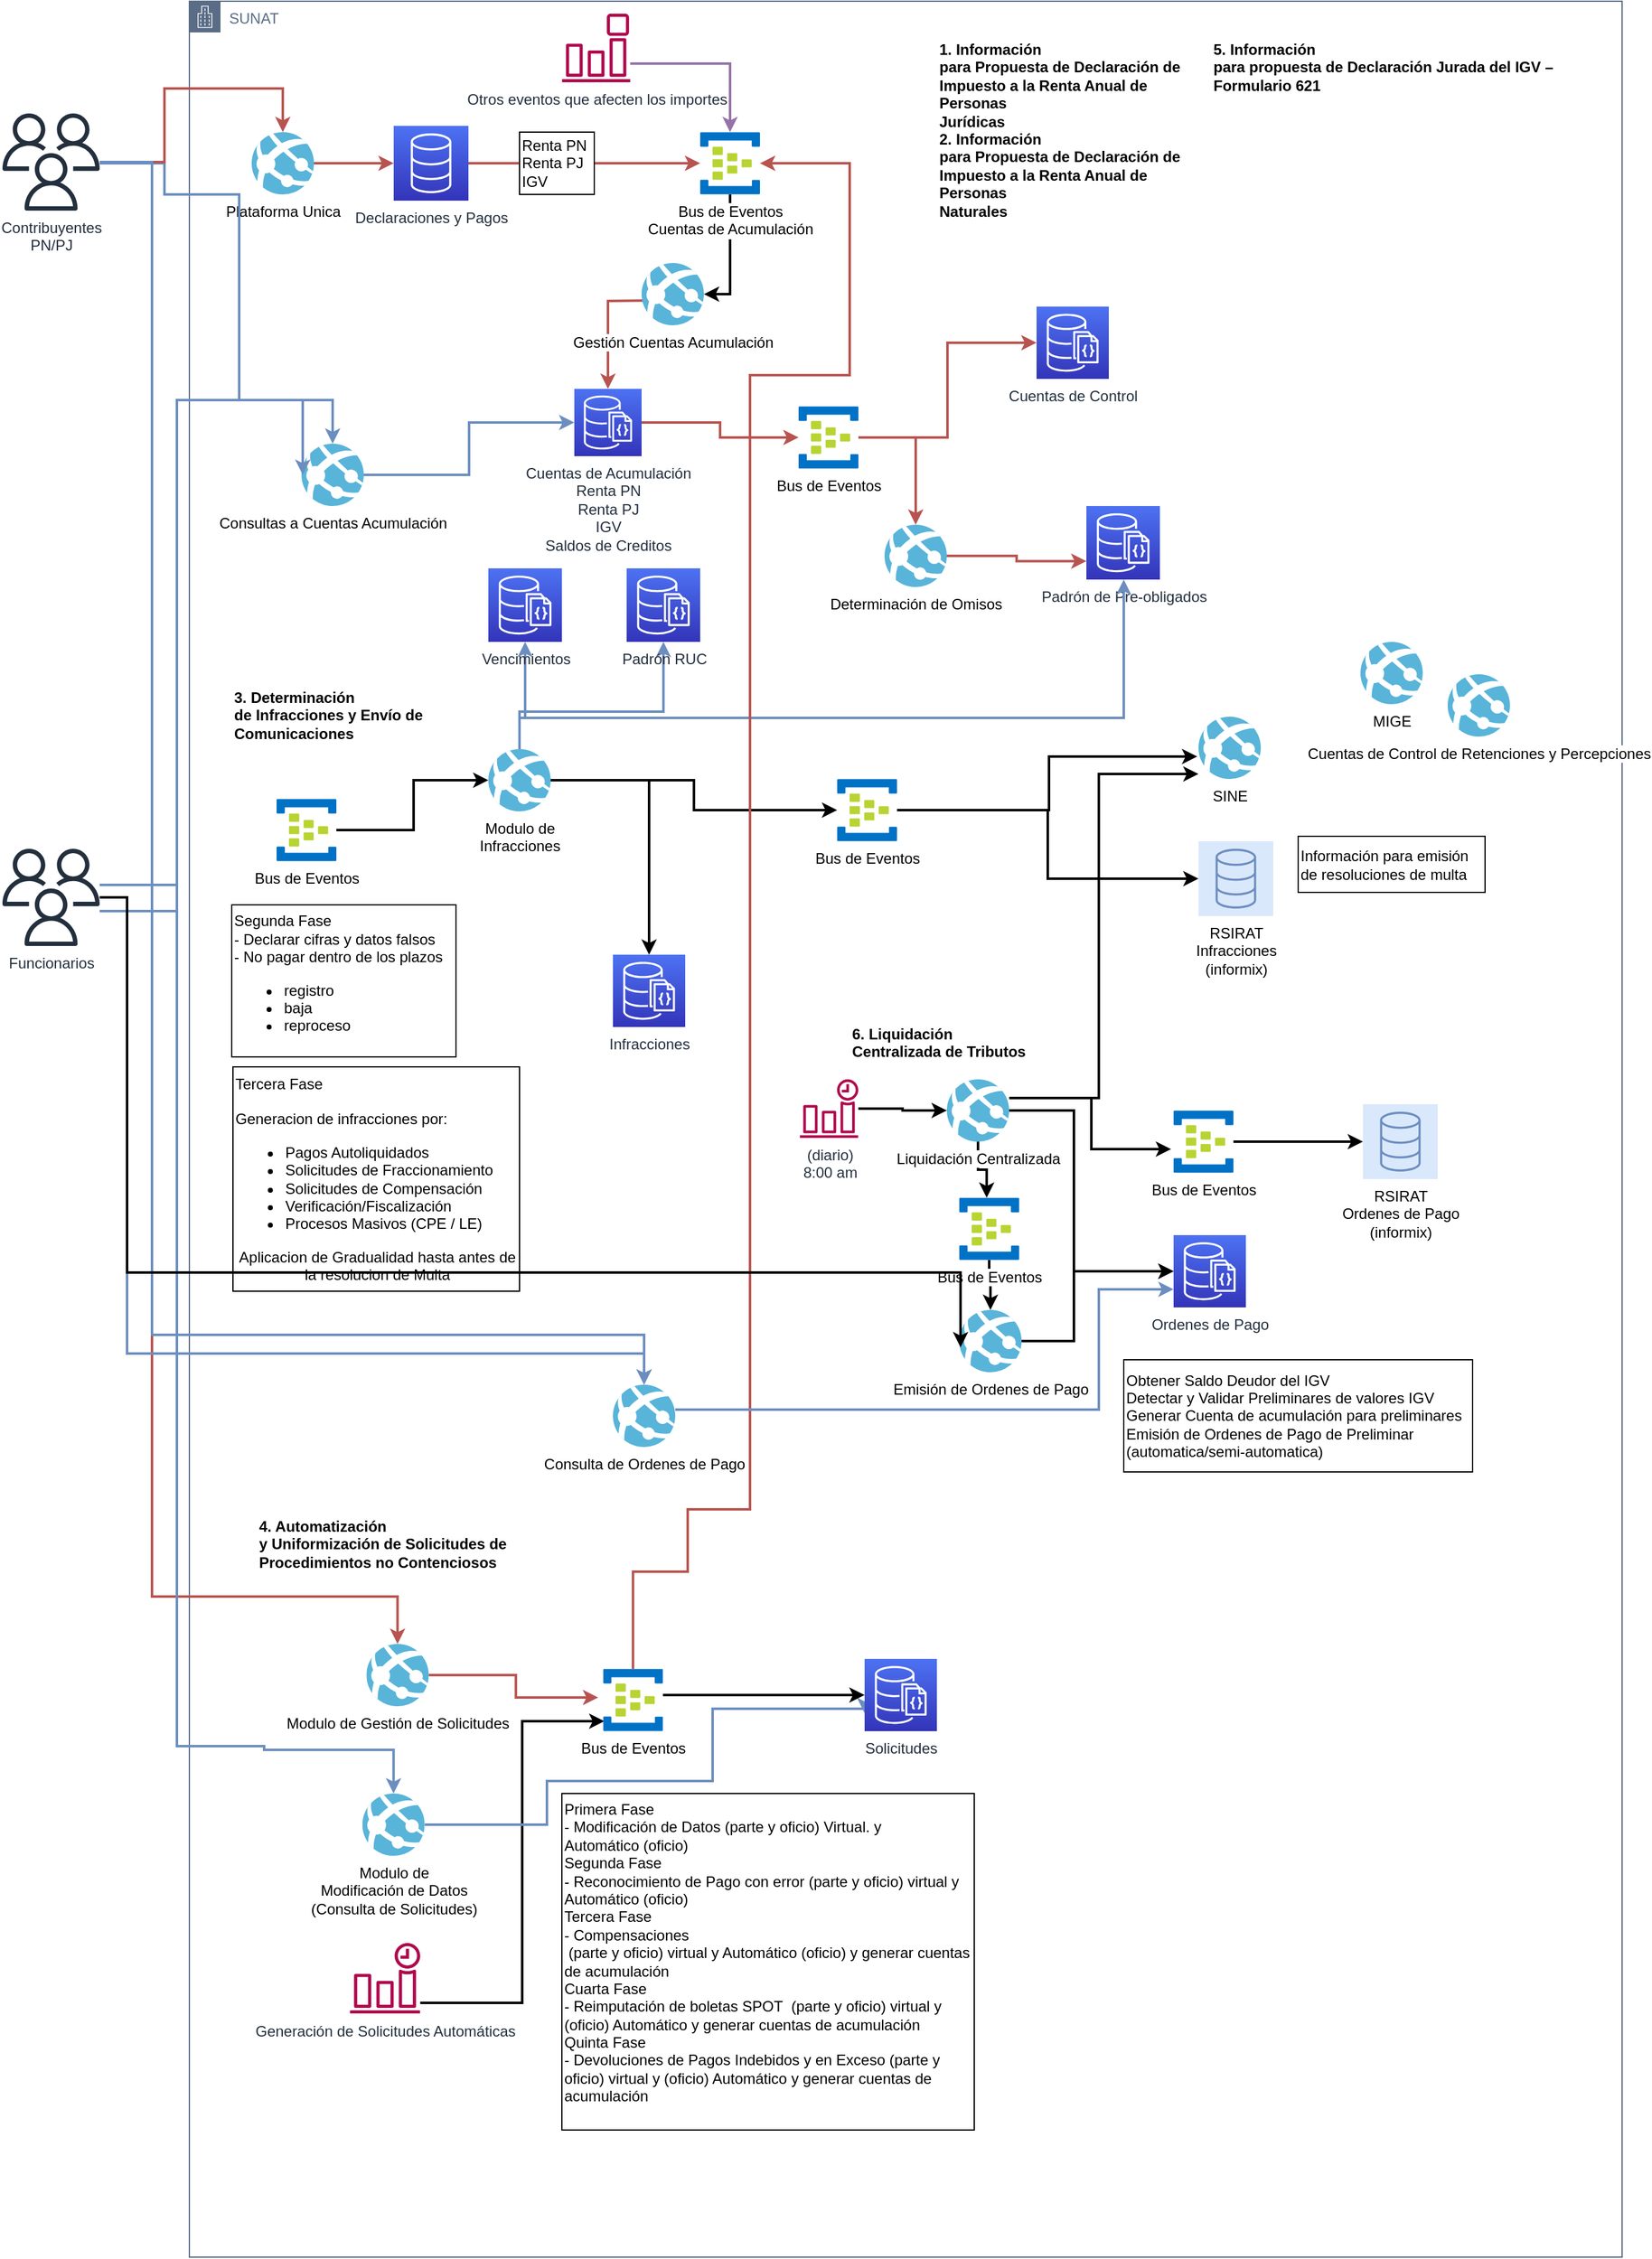 <mxfile version="20.0.3" type="github">
  <diagram id="YyVtHMCVjJAJdgX77xl3" name="Page-1">
    <mxGraphModel dx="1422" dy="737" grid="1" gridSize="10" guides="1" tooltips="1" connect="1" arrows="1" fold="1" page="1" pageScale="1" pageWidth="827" pageHeight="1169" math="0" shadow="0">
      <root>
        <mxCell id="0" />
        <mxCell id="1" parent="0" />
        <mxCell id="Dba_KshNGZGqnBGReFBX-1" value="SUNAT" style="points=[[0,0],[0.25,0],[0.5,0],[0.75,0],[1,0],[1,0.25],[1,0.5],[1,0.75],[1,1],[0.75,1],[0.5,1],[0.25,1],[0,1],[0,0.75],[0,0.5],[0,0.25]];outlineConnect=0;gradientColor=none;html=1;whiteSpace=wrap;fontSize=12;fontStyle=0;container=1;pointerEvents=0;collapsible=0;recursiveResize=0;shape=mxgraph.aws4.group;grIcon=mxgraph.aws4.group_corporate_data_center;strokeColor=#5A6C86;fillColor=none;verticalAlign=top;align=left;spacingLeft=30;fontColor=#5A6C86;dashed=0;" parent="1" vertex="1">
          <mxGeometry x="180" y="130" width="1150" height="1810" as="geometry" />
        </mxCell>
        <mxCell id="Dba_KshNGZGqnBGReFBX-11" style="edgeStyle=orthogonalEdgeStyle;rounded=0;orthogonalLoop=1;jettySize=auto;html=1;fillColor=#f8cecc;strokeColor=#b85450;strokeWidth=2;" parent="Dba_KshNGZGqnBGReFBX-1" source="605iq-lV5Hz9d19N_AwI-5" edge="1" target="Dba_KshNGZGqnBGReFBX-10">
          <mxGeometry relative="1" as="geometry">
            <mxPoint x="519" y="270" as="targetPoint" />
          </mxGeometry>
        </mxCell>
        <mxCell id="Dba_KshNGZGqnBGReFBX-15" style="edgeStyle=orthogonalEdgeStyle;rounded=0;orthogonalLoop=1;jettySize=auto;html=1;entryX=0;entryY=0.5;entryDx=0;entryDy=0;entryPerimeter=0;fillColor=#f8cecc;strokeColor=#b85450;strokeWidth=2;" parent="Dba_KshNGZGqnBGReFBX-1" source="Dba_KshNGZGqnBGReFBX-10" target="605iq-lV5Hz9d19N_AwI-3" edge="1">
          <mxGeometry relative="1" as="geometry">
            <mxPoint x="659" y="224" as="targetPoint" />
          </mxGeometry>
        </mxCell>
        <mxCell id="rfN_ANFpvwZ0smsy0Tpu-48" style="edgeStyle=orthogonalEdgeStyle;rounded=0;orthogonalLoop=1;jettySize=auto;html=1;strokeWidth=2;fillColor=#f8cecc;strokeColor=#b85450;" edge="1" parent="Dba_KshNGZGqnBGReFBX-1" source="Dba_KshNGZGqnBGReFBX-10" target="rfN_ANFpvwZ0smsy0Tpu-46">
          <mxGeometry relative="1" as="geometry" />
        </mxCell>
        <mxCell id="Dba_KshNGZGqnBGReFBX-10" value="Bus de Eventos" style="sketch=0;aspect=fixed;html=1;points=[];align=center;image;fontSize=12;image=img/lib/mscae/Event_Hubs.svg;" parent="Dba_KshNGZGqnBGReFBX-1" vertex="1">
          <mxGeometry x="489" y="325" width="48" height="50" as="geometry" />
        </mxCell>
        <mxCell id="Dba_KshNGZGqnBGReFBX-19" style="edgeStyle=orthogonalEdgeStyle;rounded=0;orthogonalLoop=1;jettySize=auto;html=1;entryX=0;entryY=0.5;entryDx=0;entryDy=0;entryPerimeter=0;fillColor=#dae8fc;strokeColor=#6c8ebf;strokeWidth=2;" parent="Dba_KshNGZGqnBGReFBX-1" source="Dba_KshNGZGqnBGReFBX-16" target="605iq-lV5Hz9d19N_AwI-5" edge="1">
          <mxGeometry relative="1" as="geometry" />
        </mxCell>
        <mxCell id="Dba_KshNGZGqnBGReFBX-16" value="Consultas a Cuentas Acumulación" style="sketch=0;aspect=fixed;html=1;points=[];align=center;image;fontSize=12;image=img/lib/mscae/App_Services.svg;" parent="Dba_KshNGZGqnBGReFBX-1" vertex="1">
          <mxGeometry x="90" y="355" width="50" height="50" as="geometry" />
        </mxCell>
        <mxCell id="605iq-lV5Hz9d19N_AwI-3" value="Cuentas de Control" style="sketch=0;points=[[0,0,0],[0.25,0,0],[0.5,0,0],[0.75,0,0],[1,0,0],[0,1,0],[0.25,1,0],[0.5,1,0],[0.75,1,0],[1,1,0],[0,0.25,0],[0,0.5,0],[0,0.75,0],[1,0.25,0],[1,0.5,0],[1,0.75,0]];outlineConnect=0;fontColor=#232F3E;gradientColor=#4D72F3;gradientDirection=north;fillColor=#3334B9;strokeColor=#ffffff;dashed=0;verticalLabelPosition=bottom;verticalAlign=top;align=center;html=1;fontSize=12;fontStyle=0;aspect=fixed;shape=mxgraph.aws4.resourceIcon;resIcon=mxgraph.aws4.documentdb_with_mongodb_compatibility;" parent="Dba_KshNGZGqnBGReFBX-1" vertex="1">
          <mxGeometry x="680" y="245" width="58" height="58" as="geometry" />
        </mxCell>
        <mxCell id="605iq-lV5Hz9d19N_AwI-4" value="Padrón de Pre-obligados" style="sketch=0;points=[[0,0,0],[0.25,0,0],[0.5,0,0],[0.75,0,0],[1,0,0],[0,1,0],[0.25,1,0],[0.5,1,0],[0.75,1,0],[1,1,0],[0,0.25,0],[0,0.5,0],[0,0.75,0],[1,0.25,0],[1,0.5,0],[1,0.75,0]];outlineConnect=0;fontColor=#232F3E;gradientColor=#4D72F3;gradientDirection=north;fillColor=#3334B9;strokeColor=#ffffff;dashed=0;verticalLabelPosition=bottom;verticalAlign=top;align=center;html=1;fontSize=12;fontStyle=0;aspect=fixed;shape=mxgraph.aws4.resourceIcon;resIcon=mxgraph.aws4.documentdb_with_mongodb_compatibility;" parent="Dba_KshNGZGqnBGReFBX-1" vertex="1">
          <mxGeometry x="720" y="405" width="59" height="59" as="geometry" />
        </mxCell>
        <mxCell id="605iq-lV5Hz9d19N_AwI-5" value="Cuentas de Acumulación&lt;br&gt;Renta PN&lt;br&gt;Renta PJ&lt;br&gt;IGV&lt;br&gt;Saldos de Creditos" style="sketch=0;points=[[0,0,0],[0.25,0,0],[0.5,0,0],[0.75,0,0],[1,0,0],[0,1,0],[0.25,1,0],[0.5,1,0],[0.75,1,0],[1,1,0],[0,0.25,0],[0,0.5,0],[0,0.75,0],[1,0.25,0],[1,0.5,0],[1,0.75,0]];outlineConnect=0;gradientDirection=north;dashed=0;verticalLabelPosition=bottom;verticalAlign=top;align=center;html=1;fontSize=12;fontStyle=0;aspect=fixed;shape=mxgraph.aws4.resourceIcon;resIcon=mxgraph.aws4.documentdb_with_mongodb_compatibility;fillColor=#3334B9;strokeColor=#ffffff;fontColor=#232F3E;gradientColor=#4D72F3;" parent="Dba_KshNGZGqnBGReFBX-1" vertex="1">
          <mxGeometry x="309" y="311" width="54" height="54" as="geometry" />
        </mxCell>
        <mxCell id="605iq-lV5Hz9d19N_AwI-18" style="edgeStyle=orthogonalEdgeStyle;rounded=0;orthogonalLoop=1;jettySize=auto;html=1;strokeWidth=2;fillColor=#f8cecc;strokeColor=#b85450;" parent="Dba_KshNGZGqnBGReFBX-1" source="605iq-lV5Hz9d19N_AwI-8" target="605iq-lV5Hz9d19N_AwI-15" edge="1">
          <mxGeometry relative="1" as="geometry" />
        </mxCell>
        <mxCell id="605iq-lV5Hz9d19N_AwI-8" value="Plataforma Unica" style="sketch=0;aspect=fixed;html=1;points=[];align=center;image;fontSize=12;image=img/lib/mscae/App_Services.svg;" parent="Dba_KshNGZGqnBGReFBX-1" vertex="1">
          <mxGeometry x="50" y="105" width="50" height="50" as="geometry" />
        </mxCell>
        <mxCell id="605iq-lV5Hz9d19N_AwI-13" style="edgeStyle=orthogonalEdgeStyle;rounded=0;orthogonalLoop=1;jettySize=auto;html=1;fillColor=#f8cecc;strokeColor=#b85450;strokeWidth=2;" parent="Dba_KshNGZGqnBGReFBX-1" target="605iq-lV5Hz9d19N_AwI-5" edge="1">
          <mxGeometry relative="1" as="geometry">
            <mxPoint x="383" y="240" as="sourcePoint" />
          </mxGeometry>
        </mxCell>
        <mxCell id="rfN_ANFpvwZ0smsy0Tpu-47" style="edgeStyle=orthogonalEdgeStyle;rounded=0;orthogonalLoop=1;jettySize=auto;html=1;strokeWidth=2;" edge="1" parent="Dba_KshNGZGqnBGReFBX-1" source="605iq-lV5Hz9d19N_AwI-9" target="rfN_ANFpvwZ0smsy0Tpu-45">
          <mxGeometry relative="1" as="geometry">
            <Array as="points">
              <mxPoint x="434" y="235" />
            </Array>
          </mxGeometry>
        </mxCell>
        <mxCell id="605iq-lV5Hz9d19N_AwI-9" value="Bus de Eventos&lt;br&gt;Cuentas de Acumulación" style="sketch=0;aspect=fixed;html=1;points=[];align=center;image;fontSize=12;image=img/lib/mscae/Event_Hubs.svg;" parent="Dba_KshNGZGqnBGReFBX-1" vertex="1">
          <mxGeometry x="410" y="105" width="48" height="50" as="geometry" />
        </mxCell>
        <mxCell id="605iq-lV5Hz9d19N_AwI-17" style="edgeStyle=orthogonalEdgeStyle;rounded=0;orthogonalLoop=1;jettySize=auto;html=1;strokeWidth=2;fillColor=#f8cecc;strokeColor=#b85450;" parent="Dba_KshNGZGqnBGReFBX-1" source="605iq-lV5Hz9d19N_AwI-15" target="605iq-lV5Hz9d19N_AwI-9" edge="1">
          <mxGeometry relative="1" as="geometry" />
        </mxCell>
        <mxCell id="605iq-lV5Hz9d19N_AwI-15" value="Declaraciones y Pagos" style="sketch=0;points=[[0,0,0],[0.25,0,0],[0.5,0,0],[0.75,0,0],[1,0,0],[0,1,0],[0.25,1,0],[0.5,1,0],[0.75,1,0],[1,1,0],[0,0.25,0],[0,0.5,0],[0,0.75,0],[1,0.25,0],[1,0.5,0],[1,0.75,0]];outlineConnect=0;fontColor=#232F3E;gradientColor=#4D72F3;gradientDirection=north;fillColor=#3334B9;strokeColor=#ffffff;dashed=0;verticalLabelPosition=bottom;verticalAlign=top;align=center;html=1;fontSize=12;fontStyle=0;aspect=fixed;shape=mxgraph.aws4.resourceIcon;resIcon=mxgraph.aws4.database;" parent="Dba_KshNGZGqnBGReFBX-1" vertex="1">
          <mxGeometry x="164" y="100" width="60" height="60" as="geometry" />
        </mxCell>
        <mxCell id="rfN_ANFpvwZ0smsy0Tpu-8" style="edgeStyle=orthogonalEdgeStyle;rounded=0;orthogonalLoop=1;jettySize=auto;html=1;strokeWidth=2;" edge="1" parent="Dba_KshNGZGqnBGReFBX-1" source="rfN_ANFpvwZ0smsy0Tpu-2" target="rfN_ANFpvwZ0smsy0Tpu-3">
          <mxGeometry relative="1" as="geometry" />
        </mxCell>
        <mxCell id="rfN_ANFpvwZ0smsy0Tpu-11" style="edgeStyle=orthogonalEdgeStyle;rounded=0;orthogonalLoop=1;jettySize=auto;html=1;strokeWidth=2;fillColor=#dae8fc;strokeColor=#6c8ebf;" edge="1" parent="Dba_KshNGZGqnBGReFBX-1" source="rfN_ANFpvwZ0smsy0Tpu-2" target="605iq-lV5Hz9d19N_AwI-4">
          <mxGeometry relative="1" as="geometry">
            <Array as="points">
              <mxPoint x="265" y="575" />
              <mxPoint x="750" y="575" />
            </Array>
          </mxGeometry>
        </mxCell>
        <mxCell id="rfN_ANFpvwZ0smsy0Tpu-12" style="edgeStyle=orthogonalEdgeStyle;rounded=0;orthogonalLoop=1;jettySize=auto;html=1;strokeWidth=2;" edge="1" parent="Dba_KshNGZGqnBGReFBX-1" source="rfN_ANFpvwZ0smsy0Tpu-2" target="rfN_ANFpvwZ0smsy0Tpu-4">
          <mxGeometry relative="1" as="geometry">
            <Array as="points" />
          </mxGeometry>
        </mxCell>
        <mxCell id="rfN_ANFpvwZ0smsy0Tpu-14" style="edgeStyle=orthogonalEdgeStyle;rounded=0;orthogonalLoop=1;jettySize=auto;html=1;entryX=0.5;entryY=1;entryDx=0;entryDy=0;entryPerimeter=0;strokeWidth=2;strokeColor=#6c8ebf;fillColor=#dae8fc;" edge="1" parent="Dba_KshNGZGqnBGReFBX-1" source="rfN_ANFpvwZ0smsy0Tpu-2" target="rfN_ANFpvwZ0smsy0Tpu-13">
          <mxGeometry relative="1" as="geometry">
            <Array as="points">
              <mxPoint x="265" y="575" />
              <mxPoint x="270" y="575" />
            </Array>
          </mxGeometry>
        </mxCell>
        <mxCell id="rfN_ANFpvwZ0smsy0Tpu-69" style="edgeStyle=orthogonalEdgeStyle;rounded=0;orthogonalLoop=1;jettySize=auto;html=1;entryX=0.5;entryY=1;entryDx=0;entryDy=0;entryPerimeter=0;strokeWidth=2;strokeColor=#6c8ebf;fillColor=#dae8fc;" edge="1" parent="Dba_KshNGZGqnBGReFBX-1" source="rfN_ANFpvwZ0smsy0Tpu-2" target="rfN_ANFpvwZ0smsy0Tpu-53">
          <mxGeometry relative="1" as="geometry">
            <Array as="points">
              <mxPoint x="265" y="570" />
              <mxPoint x="381" y="570" />
            </Array>
          </mxGeometry>
        </mxCell>
        <mxCell id="rfN_ANFpvwZ0smsy0Tpu-2" value="Modulo de &lt;br&gt;Infracciones" style="sketch=0;aspect=fixed;html=1;points=[];align=center;image;fontSize=12;image=img/lib/mscae/App_Services.svg;" vertex="1" parent="Dba_KshNGZGqnBGReFBX-1">
          <mxGeometry x="240" y="600" width="50" height="50" as="geometry" />
        </mxCell>
        <mxCell id="rfN_ANFpvwZ0smsy0Tpu-3" value="Infracciones" style="sketch=0;points=[[0,0,0],[0.25,0,0],[0.5,0,0],[0.75,0,0],[1,0,0],[0,1,0],[0.25,1,0],[0.5,1,0],[0.75,1,0],[1,1,0],[0,0.25,0],[0,0.5,0],[0,0.75,0],[1,0.25,0],[1,0.5,0],[1,0.75,0]];outlineConnect=0;fontColor=#232F3E;gradientColor=#4D72F3;gradientDirection=north;fillColor=#3334B9;strokeColor=#ffffff;dashed=0;verticalLabelPosition=bottom;verticalAlign=top;align=center;html=1;fontSize=12;fontStyle=0;aspect=fixed;shape=mxgraph.aws4.resourceIcon;resIcon=mxgraph.aws4.documentdb_with_mongodb_compatibility;" vertex="1" parent="Dba_KshNGZGqnBGReFBX-1">
          <mxGeometry x="340" y="765" width="58" height="58" as="geometry" />
        </mxCell>
        <mxCell id="rfN_ANFpvwZ0smsy0Tpu-7" style="edgeStyle=orthogonalEdgeStyle;rounded=0;orthogonalLoop=1;jettySize=auto;html=1;strokeWidth=2;" edge="1" parent="Dba_KshNGZGqnBGReFBX-1" source="rfN_ANFpvwZ0smsy0Tpu-4" target="rfN_ANFpvwZ0smsy0Tpu-5">
          <mxGeometry relative="1" as="geometry" />
        </mxCell>
        <mxCell id="rfN_ANFpvwZ0smsy0Tpu-68" style="edgeStyle=orthogonalEdgeStyle;rounded=0;orthogonalLoop=1;jettySize=auto;html=1;entryX=-0.02;entryY=0.64;entryDx=0;entryDy=0;entryPerimeter=0;strokeWidth=2;" edge="1" parent="Dba_KshNGZGqnBGReFBX-1" source="rfN_ANFpvwZ0smsy0Tpu-4" target="rfN_ANFpvwZ0smsy0Tpu-67">
          <mxGeometry relative="1" as="geometry">
            <Array as="points">
              <mxPoint x="690" y="649" />
              <mxPoint x="690" y="606" />
            </Array>
          </mxGeometry>
        </mxCell>
        <mxCell id="rfN_ANFpvwZ0smsy0Tpu-4" value="Bus de Eventos" style="sketch=0;aspect=fixed;html=1;points=[];align=center;image;fontSize=12;image=img/lib/mscae/Event_Hubs.svg;" vertex="1" parent="Dba_KshNGZGqnBGReFBX-1">
          <mxGeometry x="520" y="624" width="48" height="50" as="geometry" />
        </mxCell>
        <mxCell id="rfN_ANFpvwZ0smsy0Tpu-5" value="RSIRAT&lt;br&gt;Infracciones&lt;br&gt;(informix)" style="sketch=0;points=[[0,0,0],[0.25,0,0],[0.5,0,0],[0.75,0,0],[1,0,0],[0,1,0],[0.25,1,0],[0.5,1,0],[0.75,1,0],[1,1,0],[0,0.25,0],[0,0.5,0],[0,0.75,0],[1,0.25,0],[1,0.5,0],[1,0.75,0]];outlineConnect=0;gradientDirection=north;dashed=0;verticalLabelPosition=bottom;verticalAlign=top;align=center;html=1;fontSize=12;fontStyle=0;aspect=fixed;shape=mxgraph.aws4.resourceIcon;resIcon=mxgraph.aws4.database;fillColor=#dae8fc;strokeColor=#6c8ebf;" vertex="1" parent="Dba_KshNGZGqnBGReFBX-1">
          <mxGeometry x="810" y="674" width="60" height="60" as="geometry" />
        </mxCell>
        <mxCell id="rfN_ANFpvwZ0smsy0Tpu-10" style="edgeStyle=orthogonalEdgeStyle;rounded=0;orthogonalLoop=1;jettySize=auto;html=1;strokeWidth=2;" edge="1" parent="Dba_KshNGZGqnBGReFBX-1" source="rfN_ANFpvwZ0smsy0Tpu-9" target="rfN_ANFpvwZ0smsy0Tpu-2">
          <mxGeometry relative="1" as="geometry">
            <Array as="points">
              <mxPoint x="180" y="665" />
              <mxPoint x="180" y="625" />
            </Array>
          </mxGeometry>
        </mxCell>
        <mxCell id="rfN_ANFpvwZ0smsy0Tpu-9" value="Bus de Eventos" style="sketch=0;aspect=fixed;html=1;points=[];align=center;image;fontSize=12;image=img/lib/mscae/Event_Hubs.svg;" vertex="1" parent="Dba_KshNGZGqnBGReFBX-1">
          <mxGeometry x="70" y="640" width="48" height="50" as="geometry" />
        </mxCell>
        <mxCell id="rfN_ANFpvwZ0smsy0Tpu-13" value="Vencimientos" style="sketch=0;points=[[0,0,0],[0.25,0,0],[0.5,0,0],[0.75,0,0],[1,0,0],[0,1,0],[0.25,1,0],[0.5,1,0],[0.75,1,0],[1,1,0],[0,0.25,0],[0,0.5,0],[0,0.75,0],[1,0.25,0],[1,0.5,0],[1,0.75,0]];outlineConnect=0;fontColor=#232F3E;gradientColor=#4D72F3;gradientDirection=north;fillColor=#3334B9;strokeColor=#ffffff;dashed=0;verticalLabelPosition=bottom;verticalAlign=top;align=center;html=1;fontSize=12;fontStyle=0;aspect=fixed;shape=mxgraph.aws4.resourceIcon;resIcon=mxgraph.aws4.documentdb_with_mongodb_compatibility;" vertex="1" parent="Dba_KshNGZGqnBGReFBX-1">
          <mxGeometry x="240" y="455" width="59" height="59" as="geometry" />
        </mxCell>
        <mxCell id="rfN_ANFpvwZ0smsy0Tpu-30" style="edgeStyle=orthogonalEdgeStyle;rounded=0;orthogonalLoop=1;jettySize=auto;html=1;entryX=-0.083;entryY=0.46;entryDx=0;entryDy=0;entryPerimeter=0;strokeWidth=2;fillColor=#f8cecc;strokeColor=#b85450;" edge="1" parent="Dba_KshNGZGqnBGReFBX-1" source="rfN_ANFpvwZ0smsy0Tpu-15" target="rfN_ANFpvwZ0smsy0Tpu-27">
          <mxGeometry relative="1" as="geometry" />
        </mxCell>
        <mxCell id="rfN_ANFpvwZ0smsy0Tpu-15" value="Modulo de Gestión de Solicitudes" style="sketch=0;aspect=fixed;html=1;points=[];align=center;image;fontSize=12;image=img/lib/mscae/App_Services.svg;" vertex="1" parent="Dba_KshNGZGqnBGReFBX-1">
          <mxGeometry x="142.13" y="1318" width="50" height="50" as="geometry" />
        </mxCell>
        <mxCell id="rfN_ANFpvwZ0smsy0Tpu-16" value="&lt;b style=&quot;mso-bidi-font-weight:normal&quot;&gt;&lt;span lang=&quot;ES&quot;&gt;3. Determinación&lt;br&gt;de Infracciones y Envío de Comunicaciones&lt;/span&gt;&lt;/b&gt;" style="text;whiteSpace=wrap;html=1;" vertex="1" parent="Dba_KshNGZGqnBGReFBX-1">
          <mxGeometry x="33.5" y="545" width="160" height="50" as="geometry" />
        </mxCell>
        <mxCell id="rfN_ANFpvwZ0smsy0Tpu-17" value="&lt;b style=&quot;mso-bidi-font-weight:normal&quot;&gt;&lt;span lang=&quot;ES&quot;&gt;1. Información&lt;br&gt;para Propuesta de Declaración de Impuesto a la Renta Anual de Personas&lt;br&gt;Jurídicas&lt;br&gt;&lt;/span&gt;&lt;/b&gt;&lt;b&gt;&lt;span style=&quot;font-size:9.0pt;font-family:&amp;quot;Arial&amp;quot;,sans-serif;mso-fareast-font-family:&lt;br/&gt;Arial;mso-ansi-language:ES;mso-fareast-language:ES-PE;mso-bidi-language:AR-SA&quot; lang=&quot;ES&quot;&gt;2. Información&lt;br/&gt;para Propuesta de Declaración de Impuesto a la Renta Anual de Personas&lt;br/&gt;Naturales&lt;/span&gt;&lt;/b&gt;&lt;b style=&quot;mso-bidi-font-weight:normal&quot;&gt;&lt;span lang=&quot;ES&quot;&gt;&lt;span style=&quot;mso-spacerun:yes&quot;&gt;&amp;nbsp;&amp;nbsp;&lt;br&gt;&lt;br&gt;&lt;/span&gt;&lt;/span&gt;&lt;/b&gt;" style="text;whiteSpace=wrap;html=1;" vertex="1" parent="Dba_KshNGZGqnBGReFBX-1">
          <mxGeometry x="600" y="25" width="200" height="150" as="geometry" />
        </mxCell>
        <mxCell id="rfN_ANFpvwZ0smsy0Tpu-19" value="&lt;div&gt;&lt;span style=&quot;text-align: center; background-color: rgb(255, 255, 255);&quot;&gt;Segunda Fase&lt;/span&gt;&lt;br style=&quot;text-align: center;&quot;&gt;&lt;span style=&quot;text-align: center; background-color: rgb(255, 255, 255);&quot;&gt;- Declarar cifras y datos falsos&lt;/span&gt;&lt;br style=&quot;text-align: center;&quot;&gt;&lt;span style=&quot;text-align: center; background-color: rgb(255, 255, 255);&quot;&gt;- No pagar dentro de los plazos&lt;/span&gt;&lt;br&gt;&lt;/div&gt;&lt;ul&gt;&lt;li&gt;registro&lt;/li&gt;&lt;li&gt;baja&lt;/li&gt;&lt;li&gt;reproceso&lt;/li&gt;&lt;/ul&gt;" style="rounded=0;whiteSpace=wrap;html=1;align=left;" vertex="1" parent="Dba_KshNGZGqnBGReFBX-1">
          <mxGeometry x="34" y="725" width="180" height="122" as="geometry" />
        </mxCell>
        <mxCell id="rfN_ANFpvwZ0smsy0Tpu-20" value="&lt;span style=&quot;text-align: center; background-color: rgb(255, 255, 255);&quot;&gt;Tercera Fase&lt;br&gt;&lt;/span&gt;&lt;br&gt;Generacion de infracciones por:&lt;br style=&quot;text-align: center;&quot;&gt;&lt;ul&gt;&lt;li&gt;&lt;span style=&quot;text-align: center; background-color: rgb(255, 255, 255);&quot;&gt;Pagos Autoliquidados&lt;/span&gt;&lt;/li&gt;&lt;li&gt;&lt;span style=&quot;text-align: center; background-color: rgb(255, 255, 255);&quot;&gt;Solicitudes de Fraccionamiento&lt;/span&gt;&lt;/li&gt;&lt;li&gt;&lt;span style=&quot;text-align: center; background-color: rgb(255, 255, 255);&quot;&gt;Solicitudes de Compensación&lt;/span&gt;&lt;/li&gt;&lt;li&gt;&lt;span style=&quot;text-align: center; background-color: rgb(255, 255, 255);&quot;&gt;Verificación/Fiscalización&lt;/span&gt;&lt;/li&gt;&lt;li&gt;&lt;span style=&quot;text-align: center; background-color: rgb(255, 255, 255);&quot;&gt;Procesos Masivos (CPE / LE)&lt;/span&gt;&lt;/li&gt;&lt;/ul&gt;&lt;div style=&quot;text-align: center;&quot;&gt;Aplicacion de Gradualidad hasta antes de la resolucion de Multa&lt;/div&gt;" style="rounded=0;whiteSpace=wrap;html=1;align=left;" vertex="1" parent="Dba_KshNGZGqnBGReFBX-1">
          <mxGeometry x="35" y="855" width="230" height="180" as="geometry" />
        </mxCell>
        <mxCell id="rfN_ANFpvwZ0smsy0Tpu-21" value="&lt;b style=&quot;mso-bidi-font-weight:normal&quot;&gt;&lt;span lang=&quot;ES&quot;&gt;4. Automatización&lt;br&gt;y Uniformización de Solicitudes de Procedimientos no Contenciosos&lt;/span&gt;&lt;/b&gt;&lt;span lang=&quot;ES&quot;&gt;&amp;nbsp;&lt;/span&gt;" style="text;whiteSpace=wrap;html=1;" vertex="1" parent="Dba_KshNGZGqnBGReFBX-1">
          <mxGeometry x="54" y="1210" width="280" height="50" as="geometry" />
        </mxCell>
        <mxCell id="rfN_ANFpvwZ0smsy0Tpu-31" style="edgeStyle=orthogonalEdgeStyle;rounded=0;orthogonalLoop=1;jettySize=auto;html=1;entryX=0.021;entryY=0.84;entryDx=0;entryDy=0;entryPerimeter=0;strokeWidth=2;" edge="1" parent="Dba_KshNGZGqnBGReFBX-1" source="rfN_ANFpvwZ0smsy0Tpu-22" target="rfN_ANFpvwZ0smsy0Tpu-27">
          <mxGeometry relative="1" as="geometry">
            <Array as="points">
              <mxPoint x="267.13" y="1606" />
              <mxPoint x="267.13" y="1380" />
            </Array>
          </mxGeometry>
        </mxCell>
        <mxCell id="rfN_ANFpvwZ0smsy0Tpu-22" value="Generación de Solicitudes Automáticas" style="sketch=0;outlineConnect=0;fontColor=#232F3E;gradientColor=none;fillColor=#B0084D;strokeColor=none;dashed=0;verticalLabelPosition=bottom;verticalAlign=top;align=center;html=1;fontSize=12;fontStyle=0;aspect=fixed;pointerEvents=1;shape=mxgraph.aws4.event_time_based;" vertex="1" parent="Dba_KshNGZGqnBGReFBX-1">
          <mxGeometry x="128.88" y="1558" width="56.5" height="56.5" as="geometry" />
        </mxCell>
        <mxCell id="rfN_ANFpvwZ0smsy0Tpu-29" style="edgeStyle=orthogonalEdgeStyle;rounded=0;orthogonalLoop=1;jettySize=auto;html=1;entryX=0;entryY=0.75;entryDx=0;entryDy=0;entryPerimeter=0;strokeWidth=2;fillColor=#dae8fc;strokeColor=#6c8ebf;" edge="1" parent="Dba_KshNGZGqnBGReFBX-1" source="rfN_ANFpvwZ0smsy0Tpu-23" target="rfN_ANFpvwZ0smsy0Tpu-26">
          <mxGeometry relative="1" as="geometry">
            <Array as="points">
              <mxPoint x="287" y="1463" />
              <mxPoint x="287" y="1428" />
              <mxPoint x="420" y="1428" />
              <mxPoint x="420" y="1370" />
              <mxPoint x="542" y="1370" />
            </Array>
          </mxGeometry>
        </mxCell>
        <mxCell id="rfN_ANFpvwZ0smsy0Tpu-23" value="Modulo de &lt;br&gt;Modificación de Datos&lt;br&gt;(Consulta de Solicitudes)" style="sketch=0;aspect=fixed;html=1;points=[];align=center;image;fontSize=12;image=img/lib/mscae/App_Services.svg;" vertex="1" parent="Dba_KshNGZGqnBGReFBX-1">
          <mxGeometry x="138.88" y="1438" width="50" height="50" as="geometry" />
        </mxCell>
        <mxCell id="rfN_ANFpvwZ0smsy0Tpu-26" value="Solicitudes" style="sketch=0;points=[[0,0,0],[0.25,0,0],[0.5,0,0],[0.75,0,0],[1,0,0],[0,1,0],[0.25,1,0],[0.5,1,0],[0.75,1,0],[1,1,0],[0,0.25,0],[0,0.5,0],[0,0.75,0],[1,0.25,0],[1,0.5,0],[1,0.75,0]];outlineConnect=0;fontColor=#232F3E;gradientColor=#4D72F3;gradientDirection=north;fillColor=#3334B9;strokeColor=#ffffff;dashed=0;verticalLabelPosition=bottom;verticalAlign=top;align=center;html=1;fontSize=12;fontStyle=0;aspect=fixed;shape=mxgraph.aws4.resourceIcon;resIcon=mxgraph.aws4.documentdb_with_mongodb_compatibility;" vertex="1" parent="Dba_KshNGZGqnBGReFBX-1">
          <mxGeometry x="542" y="1330" width="58" height="58" as="geometry" />
        </mxCell>
        <mxCell id="rfN_ANFpvwZ0smsy0Tpu-32" style="edgeStyle=orthogonalEdgeStyle;rounded=0;orthogonalLoop=1;jettySize=auto;html=1;entryX=0;entryY=0.5;entryDx=0;entryDy=0;entryPerimeter=0;strokeWidth=2;" edge="1" parent="Dba_KshNGZGqnBGReFBX-1" source="rfN_ANFpvwZ0smsy0Tpu-27" target="rfN_ANFpvwZ0smsy0Tpu-26">
          <mxGeometry relative="1" as="geometry">
            <Array as="points">
              <mxPoint x="420" y="1359" />
              <mxPoint x="420" y="1359" />
            </Array>
          </mxGeometry>
        </mxCell>
        <mxCell id="rfN_ANFpvwZ0smsy0Tpu-36" style="edgeStyle=orthogonalEdgeStyle;rounded=0;orthogonalLoop=1;jettySize=auto;html=1;strokeWidth=2;fillColor=#f8cecc;strokeColor=#b85450;" edge="1" parent="Dba_KshNGZGqnBGReFBX-1" source="rfN_ANFpvwZ0smsy0Tpu-27" target="605iq-lV5Hz9d19N_AwI-9">
          <mxGeometry relative="1" as="geometry">
            <Array as="points">
              <mxPoint x="400" y="1260" />
              <mxPoint x="400" y="1210" />
              <mxPoint x="450" y="1210" />
              <mxPoint x="450" y="300" />
              <mxPoint x="530" y="300" />
              <mxPoint x="530" y="130" />
            </Array>
          </mxGeometry>
        </mxCell>
        <mxCell id="rfN_ANFpvwZ0smsy0Tpu-27" value="Bus de Eventos" style="sketch=0;aspect=fixed;html=1;points=[];align=center;image;fontSize=12;image=img/lib/mscae/Event_Hubs.svg;" vertex="1" parent="Dba_KshNGZGqnBGReFBX-1">
          <mxGeometry x="332.13" y="1338" width="48" height="50" as="geometry" />
        </mxCell>
        <mxCell id="rfN_ANFpvwZ0smsy0Tpu-35" value="&lt;div&gt;&lt;span style=&quot;text-align: center; background-color: rgb(255, 255, 255);&quot;&gt;Primera Fase&lt;/span&gt;&lt;br style=&quot;text-align: center;&quot;&gt;&lt;span style=&quot;text-align: center; background-color: rgb(255, 255, 255);&quot;&gt;- Modificación de Datos (parte y oficio) Virtual. y Automático&amp;nbsp;(oficio)&lt;/span&gt;&lt;/div&gt;&lt;div&gt;&lt;span style=&quot;text-align: center; background-color: rgb(255, 255, 255);&quot;&gt;Segunda Fase&lt;/span&gt;&lt;/div&gt;&lt;div&gt;&lt;span style=&quot;text-align: center; background-color: rgb(255, 255, 255);&quot;&gt;- Reconocimiento de Pago con error (parte y oficio) virtual y Automático&amp;nbsp;(oficio)&amp;nbsp;&lt;/span&gt;&lt;/div&gt;&lt;div&gt;&lt;span style=&quot;text-align: center; background-color: rgb(255, 255, 255);&quot;&gt;Tercera Fase&lt;/span&gt;&lt;/div&gt;&lt;div&gt;&lt;span style=&quot;text-align: center; background-color: rgb(255, 255, 255);&quot;&gt;- Compensaciones&amp;nbsp;&lt;/span&gt;&lt;/div&gt;&lt;span style=&quot;text-align: center; background-color: rgb(255, 255, 255);&quot;&gt;&amp;nbsp;(parte y oficio) virtual y Automático&amp;nbsp;(oficio) y generar cuentas de acumulación&lt;br&gt;Cuarta Fase&lt;br&gt;- Reimputación de boletas SPOT&amp;nbsp;&lt;/span&gt;&lt;span style=&quot;text-align: center; background-color: rgb(255, 255, 255);&quot;&gt;&amp;nbsp;(parte y oficio) virtual y (oficio) Automático y generar cuentas de acumulación&lt;br&gt;&lt;/span&gt;Quinta Fase&lt;br&gt;- Devoluciones de Pagos Indebidos y en Exceso&amp;nbsp;&lt;span style=&quot;text-align: center; background-color: rgb(255, 255, 255);&quot;&gt;(parte y oficio) virtual y (oficio) Automático y generar cuentas de acumulación&lt;/span&gt;&lt;br style=&quot;text-align: center;&quot;&gt;&lt;span style=&quot;text-align: center; background-color: rgb(255, 255, 255);&quot;&gt;&lt;br&gt;&lt;/span&gt;" style="rounded=0;whiteSpace=wrap;html=1;align=left;" vertex="1" parent="Dba_KshNGZGqnBGReFBX-1">
          <mxGeometry x="299" y="1438" width="331" height="270" as="geometry" />
        </mxCell>
        <mxCell id="rfN_ANFpvwZ0smsy0Tpu-37" value="&lt;div&gt;&lt;span style=&quot;background-color: rgb(255, 255, 255);&quot;&gt;Información para emisión de resoluciones de multa&lt;/span&gt;&lt;/div&gt;" style="rounded=0;whiteSpace=wrap;html=1;align=left;" vertex="1" parent="Dba_KshNGZGqnBGReFBX-1">
          <mxGeometry x="890" y="670" width="150" height="45" as="geometry" />
        </mxCell>
        <mxCell id="rfN_ANFpvwZ0smsy0Tpu-38" value="&lt;b style=&quot;mso-bidi-font-weight:normal&quot;&gt;&lt;span lang=&quot;ES&quot;&gt;5. Información&lt;br&gt;para propuesta de Declaración Jurada del IGV – Formulario 621&lt;/span&gt;&lt;/b&gt;" style="text;whiteSpace=wrap;html=1;" vertex="1" parent="Dba_KshNGZGqnBGReFBX-1">
          <mxGeometry x="820" y="25" width="310" height="80" as="geometry" />
        </mxCell>
        <mxCell id="rfN_ANFpvwZ0smsy0Tpu-42" style="edgeStyle=orthogonalEdgeStyle;rounded=0;orthogonalLoop=1;jettySize=auto;html=1;strokeWidth=2;fillColor=#e1d5e7;strokeColor=#9673a6;" edge="1" parent="Dba_KshNGZGqnBGReFBX-1" source="rfN_ANFpvwZ0smsy0Tpu-41" target="605iq-lV5Hz9d19N_AwI-9">
          <mxGeometry relative="1" as="geometry">
            <Array as="points">
              <mxPoint x="434" y="50" />
            </Array>
          </mxGeometry>
        </mxCell>
        <mxCell id="rfN_ANFpvwZ0smsy0Tpu-41" value="Otros eventos que afecten los importes" style="sketch=0;outlineConnect=0;fontColor=#232F3E;gradientColor=none;fillColor=#B0084D;strokeColor=none;dashed=0;verticalLabelPosition=bottom;verticalAlign=top;align=center;html=1;fontSize=12;fontStyle=0;aspect=fixed;pointerEvents=1;shape=mxgraph.aws4.event_event_based;" vertex="1" parent="Dba_KshNGZGqnBGReFBX-1">
          <mxGeometry x="299" y="10" width="55" height="55" as="geometry" />
        </mxCell>
        <mxCell id="rfN_ANFpvwZ0smsy0Tpu-43" value="&lt;b style=&quot;mso-bidi-font-weight:normal&quot;&gt;&lt;span lang=&quot;ES&quot;&gt;6. Liquidación&lt;br&gt;Centralizada de Tributos&lt;/span&gt;&lt;/b&gt;" style="text;whiteSpace=wrap;html=1;" vertex="1" parent="Dba_KshNGZGqnBGReFBX-1">
          <mxGeometry x="530" y="815" width="170" height="50" as="geometry" />
        </mxCell>
        <mxCell id="rfN_ANFpvwZ0smsy0Tpu-44" value="&lt;div&gt;&lt;span style=&quot;background-color: rgb(255, 255, 255);&quot;&gt;Renta PN&lt;/span&gt;&lt;/div&gt;&lt;div&gt;&lt;span style=&quot;background-color: rgb(255, 255, 255);&quot;&gt;Renta PJ&lt;/span&gt;&lt;/div&gt;&lt;div&gt;&lt;span style=&quot;background-color: rgb(255, 255, 255);&quot;&gt;IGV&lt;/span&gt;&lt;/div&gt;" style="rounded=0;whiteSpace=wrap;html=1;align=left;" vertex="1" parent="Dba_KshNGZGqnBGReFBX-1">
          <mxGeometry x="265" y="105" width="60" height="50" as="geometry" />
        </mxCell>
        <mxCell id="rfN_ANFpvwZ0smsy0Tpu-45" value="Gestión Cuentas Acumulación" style="sketch=0;aspect=fixed;html=1;points=[];align=center;image;fontSize=12;image=img/lib/mscae/App_Services.svg;" vertex="1" parent="Dba_KshNGZGqnBGReFBX-1">
          <mxGeometry x="363" y="210" width="50" height="50" as="geometry" />
        </mxCell>
        <mxCell id="rfN_ANFpvwZ0smsy0Tpu-49" style="edgeStyle=orthogonalEdgeStyle;rounded=0;orthogonalLoop=1;jettySize=auto;html=1;entryX=0;entryY=0.75;entryDx=0;entryDy=0;entryPerimeter=0;strokeWidth=2;fillColor=#f8cecc;strokeColor=#b85450;" edge="1" parent="Dba_KshNGZGqnBGReFBX-1" source="rfN_ANFpvwZ0smsy0Tpu-46" target="605iq-lV5Hz9d19N_AwI-4">
          <mxGeometry relative="1" as="geometry" />
        </mxCell>
        <mxCell id="rfN_ANFpvwZ0smsy0Tpu-46" value="Determinación de Omisos" style="sketch=0;aspect=fixed;html=1;points=[];align=center;image;fontSize=12;image=img/lib/mscae/App_Services.svg;" vertex="1" parent="Dba_KshNGZGqnBGReFBX-1">
          <mxGeometry x="558" y="420" width="50" height="50" as="geometry" />
        </mxCell>
        <mxCell id="rfN_ANFpvwZ0smsy0Tpu-51" value="MIGE" style="sketch=0;aspect=fixed;html=1;points=[];align=center;image;fontSize=12;image=img/lib/mscae/App_Services.svg;" vertex="1" parent="Dba_KshNGZGqnBGReFBX-1">
          <mxGeometry x="940" y="514" width="50" height="50" as="geometry" />
        </mxCell>
        <mxCell id="rfN_ANFpvwZ0smsy0Tpu-52" value="Cuentas de Control de Retenciones y Percepciones" style="sketch=0;aspect=fixed;html=1;points=[];align=center;image;fontSize=12;image=img/lib/mscae/App_Services.svg;" vertex="1" parent="Dba_KshNGZGqnBGReFBX-1">
          <mxGeometry x="1010" y="540" width="50" height="50" as="geometry" />
        </mxCell>
        <mxCell id="rfN_ANFpvwZ0smsy0Tpu-53" value="Padrón RUC" style="sketch=0;points=[[0,0,0],[0.25,0,0],[0.5,0,0],[0.75,0,0],[1,0,0],[0,1,0],[0.25,1,0],[0.5,1,0],[0.75,1,0],[1,1,0],[0,0.25,0],[0,0.5,0],[0,0.75,0],[1,0.25,0],[1,0.5,0],[1,0.75,0]];outlineConnect=0;fontColor=#232F3E;gradientColor=#4D72F3;gradientDirection=north;fillColor=#3334B9;strokeColor=#ffffff;dashed=0;verticalLabelPosition=bottom;verticalAlign=top;align=center;html=1;fontSize=12;fontStyle=0;aspect=fixed;shape=mxgraph.aws4.resourceIcon;resIcon=mxgraph.aws4.documentdb_with_mongodb_compatibility;" vertex="1" parent="Dba_KshNGZGqnBGReFBX-1">
          <mxGeometry x="351" y="455" width="59" height="59" as="geometry" />
        </mxCell>
        <mxCell id="rfN_ANFpvwZ0smsy0Tpu-56" style="edgeStyle=orthogonalEdgeStyle;rounded=0;orthogonalLoop=1;jettySize=auto;html=1;entryX=-0.042;entryY=0.62;entryDx=0;entryDy=0;entryPerimeter=0;strokeWidth=2;" edge="1" parent="Dba_KshNGZGqnBGReFBX-1" source="rfN_ANFpvwZ0smsy0Tpu-70" target="rfN_ANFpvwZ0smsy0Tpu-55">
          <mxGeometry relative="1" as="geometry">
            <mxPoint x="622" y="910" as="sourcePoint" />
            <Array as="points">
              <mxPoint x="724" y="880" />
              <mxPoint x="724" y="921" />
            </Array>
          </mxGeometry>
        </mxCell>
        <mxCell id="rfN_ANFpvwZ0smsy0Tpu-60" style="edgeStyle=orthogonalEdgeStyle;rounded=0;orthogonalLoop=1;jettySize=auto;html=1;entryX=0;entryY=0.5;entryDx=0;entryDy=0;entryPerimeter=0;strokeWidth=2;startArrow=none;" edge="1" parent="Dba_KshNGZGqnBGReFBX-1" source="rfN_ANFpvwZ0smsy0Tpu-70" target="rfN_ANFpvwZ0smsy0Tpu-59">
          <mxGeometry relative="1" as="geometry">
            <mxPoint x="622" y="910" as="sourcePoint" />
            <Array as="points">
              <mxPoint x="710" y="890" />
              <mxPoint x="710" y="1019" />
            </Array>
          </mxGeometry>
        </mxCell>
        <mxCell id="rfN_ANFpvwZ0smsy0Tpu-58" style="edgeStyle=orthogonalEdgeStyle;rounded=0;orthogonalLoop=1;jettySize=auto;html=1;strokeWidth=2;" edge="1" parent="Dba_KshNGZGqnBGReFBX-1" source="rfN_ANFpvwZ0smsy0Tpu-55" target="rfN_ANFpvwZ0smsy0Tpu-57">
          <mxGeometry relative="1" as="geometry" />
        </mxCell>
        <mxCell id="rfN_ANFpvwZ0smsy0Tpu-55" value="Bus de Eventos" style="sketch=0;aspect=fixed;html=1;points=[];align=center;image;fontSize=12;image=img/lib/mscae/Event_Hubs.svg;" vertex="1" parent="Dba_KshNGZGqnBGReFBX-1">
          <mxGeometry x="790" y="890" width="48" height="50" as="geometry" />
        </mxCell>
        <mxCell id="rfN_ANFpvwZ0smsy0Tpu-57" value="RSIRAT&lt;br&gt;Ordenes de Pago&lt;br&gt;(informix)" style="sketch=0;points=[[0,0,0],[0.25,0,0],[0.5,0,0],[0.75,0,0],[1,0,0],[0,1,0],[0.25,1,0],[0.5,1,0],[0.75,1,0],[1,1,0],[0,0.25,0],[0,0.5,0],[0,0.75,0],[1,0.25,0],[1,0.5,0],[1,0.75,0]];outlineConnect=0;gradientDirection=north;fillColor=#dae8fc;strokeColor=#6c8ebf;dashed=0;verticalLabelPosition=bottom;verticalAlign=top;align=center;html=1;fontSize=12;fontStyle=0;aspect=fixed;shape=mxgraph.aws4.resourceIcon;resIcon=mxgraph.aws4.database;" vertex="1" parent="Dba_KshNGZGqnBGReFBX-1">
          <mxGeometry x="942" y="885" width="60" height="60" as="geometry" />
        </mxCell>
        <mxCell id="rfN_ANFpvwZ0smsy0Tpu-59" value="Ordenes de Pago" style="sketch=0;points=[[0,0,0],[0.25,0,0],[0.5,0,0],[0.75,0,0],[1,0,0],[0,1,0],[0.25,1,0],[0.5,1,0],[0.75,1,0],[1,1,0],[0,0.25,0],[0,0.5,0],[0,0.75,0],[1,0.25,0],[1,0.5,0],[1,0.75,0]];outlineConnect=0;fontColor=#232F3E;gradientColor=#4D72F3;gradientDirection=north;fillColor=#3334B9;strokeColor=#ffffff;dashed=0;verticalLabelPosition=bottom;verticalAlign=top;align=center;html=1;fontSize=12;fontStyle=0;aspect=fixed;shape=mxgraph.aws4.resourceIcon;resIcon=mxgraph.aws4.documentdb_with_mongodb_compatibility;" vertex="1" parent="Dba_KshNGZGqnBGReFBX-1">
          <mxGeometry x="790" y="990" width="58" height="58" as="geometry" />
        </mxCell>
        <mxCell id="rfN_ANFpvwZ0smsy0Tpu-65" style="edgeStyle=orthogonalEdgeStyle;rounded=0;orthogonalLoop=1;jettySize=auto;html=1;entryX=0;entryY=0.75;entryDx=0;entryDy=0;entryPerimeter=0;strokeWidth=2;fillColor=#dae8fc;strokeColor=#6c8ebf;" edge="1" parent="Dba_KshNGZGqnBGReFBX-1" source="rfN_ANFpvwZ0smsy0Tpu-62" target="rfN_ANFpvwZ0smsy0Tpu-59">
          <mxGeometry relative="1" as="geometry">
            <mxPoint x="632" y="1055" as="sourcePoint" />
            <Array as="points">
              <mxPoint x="730" y="1130" />
              <mxPoint x="730" y="1034" />
            </Array>
          </mxGeometry>
        </mxCell>
        <mxCell id="rfN_ANFpvwZ0smsy0Tpu-62" value="Consulta de Ordenes de Pago" style="sketch=0;aspect=fixed;html=1;points=[];align=center;image;fontSize=12;image=img/lib/mscae/App_Services.svg;" vertex="1" parent="Dba_KshNGZGqnBGReFBX-1">
          <mxGeometry x="340" y="1110" width="50" height="50" as="geometry" />
        </mxCell>
        <mxCell id="rfN_ANFpvwZ0smsy0Tpu-73" style="edgeStyle=orthogonalEdgeStyle;rounded=0;orthogonalLoop=1;jettySize=auto;html=1;strokeWidth=2;" edge="1" parent="Dba_KshNGZGqnBGReFBX-1" source="rfN_ANFpvwZ0smsy0Tpu-66" target="rfN_ANFpvwZ0smsy0Tpu-70">
          <mxGeometry relative="1" as="geometry" />
        </mxCell>
        <mxCell id="rfN_ANFpvwZ0smsy0Tpu-66" value="(diario)&lt;br&gt;8:00 am" style="sketch=0;outlineConnect=0;fontColor=#232F3E;gradientColor=none;fillColor=#B0084D;strokeColor=none;dashed=0;verticalLabelPosition=bottom;verticalAlign=top;align=center;html=1;fontSize=12;fontStyle=0;aspect=fixed;pointerEvents=1;shape=mxgraph.aws4.event_time_based;" vertex="1" parent="Dba_KshNGZGqnBGReFBX-1">
          <mxGeometry x="490" y="865" width="47" height="47" as="geometry" />
        </mxCell>
        <mxCell id="rfN_ANFpvwZ0smsy0Tpu-67" value="SINE" style="sketch=0;aspect=fixed;html=1;points=[];align=center;image;fontSize=12;image=img/lib/mscae/App_Services.svg;" vertex="1" parent="Dba_KshNGZGqnBGReFBX-1">
          <mxGeometry x="810" y="574" width="50" height="50" as="geometry" />
        </mxCell>
        <mxCell id="rfN_ANFpvwZ0smsy0Tpu-74" style="edgeStyle=orthogonalEdgeStyle;rounded=0;orthogonalLoop=1;jettySize=auto;html=1;strokeWidth=2;" edge="1" parent="Dba_KshNGZGqnBGReFBX-1" source="rfN_ANFpvwZ0smsy0Tpu-70" target="rfN_ANFpvwZ0smsy0Tpu-67">
          <mxGeometry relative="1" as="geometry">
            <Array as="points">
              <mxPoint x="730" y="880" />
              <mxPoint x="730" y="620" />
            </Array>
          </mxGeometry>
        </mxCell>
        <mxCell id="rfN_ANFpvwZ0smsy0Tpu-80" style="edgeStyle=orthogonalEdgeStyle;rounded=0;orthogonalLoop=1;jettySize=auto;html=1;entryX=0.458;entryY=0;entryDx=0;entryDy=0;entryPerimeter=0;strokeWidth=2;" edge="1" parent="Dba_KshNGZGqnBGReFBX-1" source="rfN_ANFpvwZ0smsy0Tpu-70" target="rfN_ANFpvwZ0smsy0Tpu-79">
          <mxGeometry relative="1" as="geometry" />
        </mxCell>
        <mxCell id="rfN_ANFpvwZ0smsy0Tpu-70" value="Liquidación Centralizada" style="sketch=0;aspect=fixed;html=1;points=[];align=center;image;fontSize=12;image=img/lib/mscae/App_Services.svg;" vertex="1" parent="Dba_KshNGZGqnBGReFBX-1">
          <mxGeometry x="608" y="865" width="50" height="50" as="geometry" />
        </mxCell>
        <mxCell id="rfN_ANFpvwZ0smsy0Tpu-75" value="&lt;div&gt;&lt;span style=&quot;background-color: rgb(255, 255, 255);&quot;&gt;Obtener Saldo Deudor del IGV&lt;/span&gt;&lt;/div&gt;&lt;div&gt;&lt;span style=&quot;background-color: rgb(255, 255, 255);&quot;&gt;Detectar y Validar Preliminares de valores IGV&lt;/span&gt;&lt;/div&gt;&lt;div&gt;&lt;span style=&quot;background-color: rgb(255, 255, 255);&quot;&gt;Generar Cuenta de acumulación para preliminares&lt;/span&gt;&lt;/div&gt;&lt;div&gt;&lt;span style=&quot;background-color: rgb(255, 255, 255);&quot;&gt;Emisión de Ordenes de Pago de Preliminar (automatica/semi-automatica)&lt;/span&gt;&lt;/div&gt;" style="rounded=0;whiteSpace=wrap;html=1;align=left;" vertex="1" parent="Dba_KshNGZGqnBGReFBX-1">
          <mxGeometry x="750" y="1090" width="280" height="90" as="geometry" />
        </mxCell>
        <mxCell id="rfN_ANFpvwZ0smsy0Tpu-78" style="edgeStyle=orthogonalEdgeStyle;rounded=0;orthogonalLoop=1;jettySize=auto;html=1;entryX=0;entryY=0.5;entryDx=0;entryDy=0;entryPerimeter=0;strokeWidth=2;" edge="1" parent="Dba_KshNGZGqnBGReFBX-1" source="rfN_ANFpvwZ0smsy0Tpu-76" target="rfN_ANFpvwZ0smsy0Tpu-59">
          <mxGeometry relative="1" as="geometry">
            <Array as="points">
              <mxPoint x="710" y="1075" />
              <mxPoint x="710" y="1019" />
            </Array>
          </mxGeometry>
        </mxCell>
        <mxCell id="rfN_ANFpvwZ0smsy0Tpu-76" value="Emisión de Ordenes de Pago" style="sketch=0;aspect=fixed;html=1;points=[];align=center;image;fontSize=12;image=img/lib/mscae/App_Services.svg;" vertex="1" parent="Dba_KshNGZGqnBGReFBX-1">
          <mxGeometry x="618" y="1050" width="50" height="50" as="geometry" />
        </mxCell>
        <mxCell id="rfN_ANFpvwZ0smsy0Tpu-81" style="edgeStyle=orthogonalEdgeStyle;rounded=0;orthogonalLoop=1;jettySize=auto;html=1;strokeWidth=2;" edge="1" parent="Dba_KshNGZGqnBGReFBX-1" source="rfN_ANFpvwZ0smsy0Tpu-79" target="rfN_ANFpvwZ0smsy0Tpu-76">
          <mxGeometry relative="1" as="geometry" />
        </mxCell>
        <mxCell id="rfN_ANFpvwZ0smsy0Tpu-79" value="Bus de Eventos" style="sketch=0;aspect=fixed;html=1;points=[];align=center;image;fontSize=12;image=img/lib/mscae/Event_Hubs.svg;" vertex="1" parent="Dba_KshNGZGqnBGReFBX-1">
          <mxGeometry x="618" y="960" width="48" height="50" as="geometry" />
        </mxCell>
        <mxCell id="Dba_KshNGZGqnBGReFBX-17" style="edgeStyle=orthogonalEdgeStyle;rounded=0;orthogonalLoop=1;jettySize=auto;html=1;entryX=0.02;entryY=0.5;entryDx=0;entryDy=0;entryPerimeter=0;fillColor=#dae8fc;strokeColor=#6c8ebf;strokeWidth=2;" parent="1" source="Dba_KshNGZGqnBGReFBX-4" target="Dba_KshNGZGqnBGReFBX-16" edge="1">
          <mxGeometry relative="1" as="geometry">
            <Array as="points">
              <mxPoint x="160" y="260" />
              <mxPoint x="160" y="285" />
              <mxPoint x="220" y="285" />
              <mxPoint x="220" y="450" />
            </Array>
          </mxGeometry>
        </mxCell>
        <mxCell id="605iq-lV5Hz9d19N_AwI-19" style="edgeStyle=orthogonalEdgeStyle;rounded=0;orthogonalLoop=1;jettySize=auto;html=1;strokeWidth=2;fillColor=#f8cecc;strokeColor=#b85450;" parent="1" source="Dba_KshNGZGqnBGReFBX-4" target="605iq-lV5Hz9d19N_AwI-8" edge="1">
          <mxGeometry relative="1" as="geometry">
            <Array as="points">
              <mxPoint x="160" y="259" />
              <mxPoint x="160" y="200" />
            </Array>
          </mxGeometry>
        </mxCell>
        <mxCell id="rfN_ANFpvwZ0smsy0Tpu-25" style="edgeStyle=orthogonalEdgeStyle;rounded=0;orthogonalLoop=1;jettySize=auto;html=1;strokeWidth=2;fillColor=#f8cecc;strokeColor=#b85450;" edge="1" parent="1" source="Dba_KshNGZGqnBGReFBX-4" target="rfN_ANFpvwZ0smsy0Tpu-15">
          <mxGeometry relative="1" as="geometry">
            <Array as="points">
              <mxPoint x="150" y="259" />
              <mxPoint x="150" y="1410" />
            </Array>
          </mxGeometry>
        </mxCell>
        <mxCell id="rfN_ANFpvwZ0smsy0Tpu-64" style="edgeStyle=orthogonalEdgeStyle;rounded=0;orthogonalLoop=1;jettySize=auto;html=1;strokeWidth=2;fillColor=#dae8fc;strokeColor=#6c8ebf;" edge="1" parent="1" source="Dba_KshNGZGqnBGReFBX-4" target="rfN_ANFpvwZ0smsy0Tpu-62">
          <mxGeometry relative="1" as="geometry">
            <Array as="points">
              <mxPoint x="150" y="259" />
              <mxPoint x="150" y="1200" />
            </Array>
          </mxGeometry>
        </mxCell>
        <mxCell id="Dba_KshNGZGqnBGReFBX-4" value="Contribuyentes&lt;br&gt;PN/PJ" style="sketch=0;outlineConnect=0;fontColor=#232F3E;gradientColor=none;fillColor=#232F3D;strokeColor=none;dashed=0;verticalLabelPosition=bottom;verticalAlign=top;align=center;html=1;fontSize=12;fontStyle=0;aspect=fixed;pointerEvents=1;shape=mxgraph.aws4.users;" parent="1" vertex="1">
          <mxGeometry x="30" y="220" width="78" height="78" as="geometry" />
        </mxCell>
        <mxCell id="Dba_KshNGZGqnBGReFBX-18" style="edgeStyle=orthogonalEdgeStyle;rounded=0;orthogonalLoop=1;jettySize=auto;html=1;fillColor=#dae8fc;strokeColor=#6c8ebf;strokeWidth=2;" parent="1" source="Dba_KshNGZGqnBGReFBX-5" target="Dba_KshNGZGqnBGReFBX-16" edge="1">
          <mxGeometry relative="1" as="geometry">
            <mxPoint x="108" y="924" as="sourcePoint" />
            <Array as="points">
              <mxPoint x="170" y="860" />
              <mxPoint x="170" y="450" />
            </Array>
          </mxGeometry>
        </mxCell>
        <mxCell id="rfN_ANFpvwZ0smsy0Tpu-24" style="edgeStyle=orthogonalEdgeStyle;rounded=0;orthogonalLoop=1;jettySize=auto;html=1;strokeWidth=2;strokeColor=#6c8ebf;fillColor=#dae8fc;" edge="1" parent="1" source="Dba_KshNGZGqnBGReFBX-5" target="rfN_ANFpvwZ0smsy0Tpu-23">
          <mxGeometry relative="1" as="geometry">
            <Array as="points">
              <mxPoint x="170" y="839" />
              <mxPoint x="170" y="1530" />
              <mxPoint x="240" y="1530" />
              <mxPoint x="240" y="1533" />
            </Array>
          </mxGeometry>
        </mxCell>
        <mxCell id="rfN_ANFpvwZ0smsy0Tpu-63" style="edgeStyle=orthogonalEdgeStyle;rounded=0;orthogonalLoop=1;jettySize=auto;html=1;strokeWidth=2;strokeColor=#6c8ebf;fillColor=#dae8fc;" edge="1" parent="1" source="Dba_KshNGZGqnBGReFBX-5" target="rfN_ANFpvwZ0smsy0Tpu-62">
          <mxGeometry relative="1" as="geometry">
            <Array as="points">
              <mxPoint x="130" y="849" />
              <mxPoint x="130" y="1215" />
            </Array>
          </mxGeometry>
        </mxCell>
        <mxCell id="rfN_ANFpvwZ0smsy0Tpu-77" style="edgeStyle=orthogonalEdgeStyle;rounded=0;orthogonalLoop=1;jettySize=auto;html=1;entryX=0.02;entryY=0.6;entryDx=0;entryDy=0;entryPerimeter=0;strokeWidth=2;" edge="1" parent="1" source="Dba_KshNGZGqnBGReFBX-5" target="rfN_ANFpvwZ0smsy0Tpu-76">
          <mxGeometry relative="1" as="geometry">
            <Array as="points">
              <mxPoint x="130" y="849" />
              <mxPoint x="130" y="1150" />
            </Array>
          </mxGeometry>
        </mxCell>
        <mxCell id="Dba_KshNGZGqnBGReFBX-5" value="Funcionarios" style="sketch=0;outlineConnect=0;fontColor=#232F3E;gradientColor=none;fillColor=#232F3D;strokeColor=none;dashed=0;verticalLabelPosition=bottom;verticalAlign=top;align=center;html=1;fontSize=12;fontStyle=0;aspect=fixed;pointerEvents=1;shape=mxgraph.aws4.users;" parent="1" vertex="1">
          <mxGeometry x="30" y="810" width="78" height="78" as="geometry" />
        </mxCell>
      </root>
    </mxGraphModel>
  </diagram>
</mxfile>
